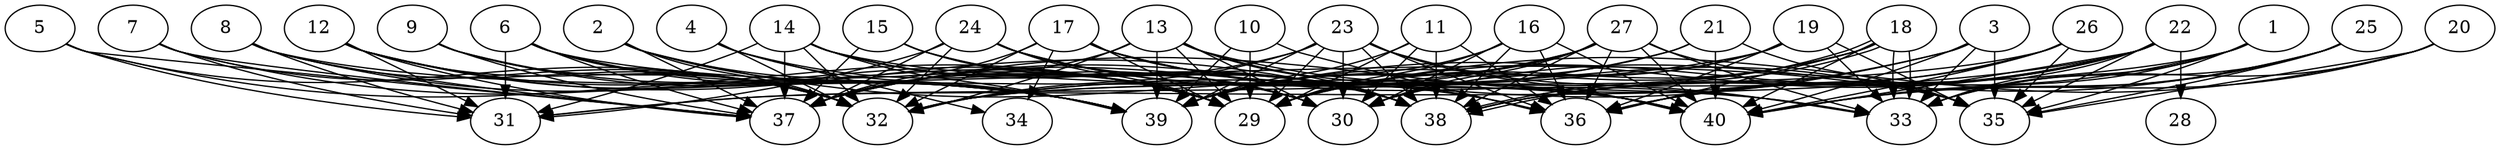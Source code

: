 // DAG automatically generated by daggen at Tue Aug  6 16:28:35 2019
// ./daggen --dot -n 40 --ccr 0.5 --fat 0.8 --regular 0.5 --density 0.7 --mindata 5242880 --maxdata 52428800 
digraph G {
  1 [size="31164416", alpha="0.17", expect_size="15582208"] 
  1 -> 30 [size ="15582208"]
  1 -> 32 [size ="15582208"]
  1 -> 33 [size ="15582208"]
  1 -> 35 [size ="15582208"]
  1 -> 40 [size ="15582208"]
  2 [size="54872064", alpha="0.19", expect_size="27436032"] 
  2 -> 29 [size ="27436032"]
  2 -> 32 [size ="27436032"]
  2 -> 37 [size ="27436032"]
  2 -> 39 [size ="27436032"]
  2 -> 40 [size ="27436032"]
  3 [size="103706624", alpha="0.19", expect_size="51853312"] 
  3 -> 32 [size ="51853312"]
  3 -> 33 [size ="51853312"]
  3 -> 35 [size ="51853312"]
  3 -> 37 [size ="51853312"]
  3 -> 40 [size ="51853312"]
  4 [size="22460416", alpha="0.13", expect_size="11230208"] 
  4 -> 30 [size ="11230208"]
  4 -> 32 [size ="11230208"]
  4 -> 34 [size ="11230208"]
  4 -> 39 [size ="11230208"]
  5 [size="99995648", alpha="0.13", expect_size="49997824"] 
  5 -> 31 [size ="49997824"]
  5 -> 32 [size ="49997824"]
  5 -> 37 [size ="49997824"]
  5 -> 39 [size ="49997824"]
  6 [size="98424832", alpha="0.18", expect_size="49212416"] 
  6 -> 29 [size ="49212416"]
  6 -> 31 [size ="49212416"]
  6 -> 32 [size ="49212416"]
  6 -> 37 [size ="49212416"]
  6 -> 39 [size ="49212416"]
  6 -> 40 [size ="49212416"]
  7 [size="71698432", alpha="0.16", expect_size="35849216"] 
  7 -> 31 [size ="35849216"]
  7 -> 32 [size ="35849216"]
  7 -> 37 [size ="35849216"]
  7 -> 39 [size ="35849216"]
  8 [size="47386624", alpha="0.15", expect_size="23693312"] 
  8 -> 31 [size ="23693312"]
  8 -> 32 [size ="23693312"]
  8 -> 35 [size ="23693312"]
  8 -> 37 [size ="23693312"]
  8 -> 39 [size ="23693312"]
  9 [size="83800064", alpha="0.13", expect_size="41900032"] 
  9 -> 29 [size ="41900032"]
  9 -> 32 [size ="41900032"]
  9 -> 37 [size ="41900032"]
  9 -> 39 [size ="41900032"]
  10 [size="102651904", alpha="0.12", expect_size="51325952"] 
  10 -> 29 [size ="51325952"]
  10 -> 36 [size ="51325952"]
  10 -> 39 [size ="51325952"]
  11 [size="67358720", alpha="0.00", expect_size="33679360"] 
  11 -> 29 [size ="33679360"]
  11 -> 30 [size ="33679360"]
  11 -> 36 [size ="33679360"]
  11 -> 38 [size ="33679360"]
  11 -> 39 [size ="33679360"]
  12 [size="53436416", alpha="0.04", expect_size="26718208"] 
  12 -> 29 [size ="26718208"]
  12 -> 31 [size ="26718208"]
  12 -> 32 [size ="26718208"]
  12 -> 37 [size ="26718208"]
  12 -> 38 [size ="26718208"]
  12 -> 39 [size ="26718208"]
  13 [size="46909440", alpha="0.14", expect_size="23454720"] 
  13 -> 29 [size ="23454720"]
  13 -> 30 [size ="23454720"]
  13 -> 32 [size ="23454720"]
  13 -> 35 [size ="23454720"]
  13 -> 36 [size ="23454720"]
  13 -> 37 [size ="23454720"]
  13 -> 38 [size ="23454720"]
  13 -> 39 [size ="23454720"]
  14 [size="42815488", alpha="0.18", expect_size="21407744"] 
  14 -> 29 [size ="21407744"]
  14 -> 30 [size ="21407744"]
  14 -> 31 [size ="21407744"]
  14 -> 32 [size ="21407744"]
  14 -> 33 [size ="21407744"]
  14 -> 37 [size ="21407744"]
  14 -> 38 [size ="21407744"]
  14 -> 39 [size ="21407744"]
  15 [size="11544576", alpha="0.18", expect_size="5772288"] 
  15 -> 29 [size ="5772288"]
  15 -> 30 [size ="5772288"]
  15 -> 37 [size ="5772288"]
  15 -> 38 [size ="5772288"]
  16 [size="72589312", alpha="0.08", expect_size="36294656"] 
  16 -> 29 [size ="36294656"]
  16 -> 30 [size ="36294656"]
  16 -> 36 [size ="36294656"]
  16 -> 38 [size ="36294656"]
  16 -> 39 [size ="36294656"]
  16 -> 40 [size ="36294656"]
  17 [size="61790208", alpha="0.16", expect_size="30895104"] 
  17 -> 29 [size ="30895104"]
  17 -> 32 [size ="30895104"]
  17 -> 33 [size ="30895104"]
  17 -> 34 [size ="30895104"]
  17 -> 37 [size ="30895104"]
  17 -> 38 [size ="30895104"]
  17 -> 40 [size ="30895104"]
  18 [size="44103680", alpha="0.15", expect_size="22051840"] 
  18 -> 29 [size ="22051840"]
  18 -> 33 [size ="22051840"]
  18 -> 33 [size ="22051840"]
  18 -> 36 [size ="22051840"]
  18 -> 38 [size ="22051840"]
  18 -> 38 [size ="22051840"]
  18 -> 39 [size ="22051840"]
  18 -> 40 [size ="22051840"]
  19 [size="20291584", alpha="0.16", expect_size="10145792"] 
  19 -> 29 [size ="10145792"]
  19 -> 30 [size ="10145792"]
  19 -> 31 [size ="10145792"]
  19 -> 33 [size ="10145792"]
  19 -> 35 [size ="10145792"]
  19 -> 36 [size ="10145792"]
  20 [size="80558080", alpha="0.19", expect_size="40279040"] 
  20 -> 29 [size ="40279040"]
  20 -> 33 [size ="40279040"]
  20 -> 35 [size ="40279040"]
  20 -> 40 [size ="40279040"]
  21 [size="43489280", alpha="0.06", expect_size="21744640"] 
  21 -> 35 [size ="21744640"]
  21 -> 37 [size ="21744640"]
  21 -> 39 [size ="21744640"]
  21 -> 40 [size ="21744640"]
  22 [size="45492224", alpha="0.02", expect_size="22746112"] 
  22 -> 28 [size ="22746112"]
  22 -> 29 [size ="22746112"]
  22 -> 31 [size ="22746112"]
  22 -> 33 [size ="22746112"]
  22 -> 35 [size ="22746112"]
  22 -> 36 [size ="22746112"]
  22 -> 38 [size ="22746112"]
  22 -> 39 [size ="22746112"]
  22 -> 40 [size ="22746112"]
  23 [size="65142784", alpha="0.18", expect_size="32571392"] 
  23 -> 29 [size ="32571392"]
  23 -> 30 [size ="32571392"]
  23 -> 32 [size ="32571392"]
  23 -> 33 [size ="32571392"]
  23 -> 36 [size ="32571392"]
  23 -> 37 [size ="32571392"]
  23 -> 38 [size ="32571392"]
  23 -> 39 [size ="32571392"]
  23 -> 40 [size ="32571392"]
  24 [size="35692544", alpha="0.17", expect_size="17846272"] 
  24 -> 29 [size ="17846272"]
  24 -> 30 [size ="17846272"]
  24 -> 31 [size ="17846272"]
  24 -> 32 [size ="17846272"]
  24 -> 36 [size ="17846272"]
  24 -> 37 [size ="17846272"]
  24 -> 38 [size ="17846272"]
  24 -> 40 [size ="17846272"]
  25 [size="27930624", alpha="0.14", expect_size="13965312"] 
  25 -> 33 [size ="13965312"]
  25 -> 35 [size ="13965312"]
  25 -> 36 [size ="13965312"]
  25 -> 38 [size ="13965312"]
  25 -> 40 [size ="13965312"]
  26 [size="17149952", alpha="0.10", expect_size="8574976"] 
  26 -> 32 [size ="8574976"]
  26 -> 35 [size ="8574976"]
  26 -> 36 [size ="8574976"]
  26 -> 38 [size ="8574976"]
  26 -> 40 [size ="8574976"]
  27 [size="52570112", alpha="0.20", expect_size="26285056"] 
  27 -> 29 [size ="26285056"]
  27 -> 30 [size ="26285056"]
  27 -> 32 [size ="26285056"]
  27 -> 33 [size ="26285056"]
  27 -> 35 [size ="26285056"]
  27 -> 36 [size ="26285056"]
  27 -> 37 [size ="26285056"]
  27 -> 38 [size ="26285056"]
  27 -> 39 [size ="26285056"]
  27 -> 40 [size ="26285056"]
  28 [size="35272704", alpha="0.17", expect_size="17636352"] 
  29 [size="13684736", alpha="0.09", expect_size="6842368"] 
  30 [size="91170816", alpha="0.01", expect_size="45585408"] 
  31 [size="86095872", alpha="0.05", expect_size="43047936"] 
  32 [size="19140608", alpha="0.19", expect_size="9570304"] 
  33 [size="29061120", alpha="0.19", expect_size="14530560"] 
  34 [size="20334592", alpha="0.07", expect_size="10167296"] 
  35 [size="99309568", alpha="0.15", expect_size="49654784"] 
  36 [size="72382464", alpha="0.16", expect_size="36191232"] 
  37 [size="27492352", alpha="0.08", expect_size="13746176"] 
  38 [size="25853952", alpha="0.08", expect_size="12926976"] 
  39 [size="104366080", alpha="0.09", expect_size="52183040"] 
  40 [size="53231616", alpha="0.05", expect_size="26615808"] 
}
